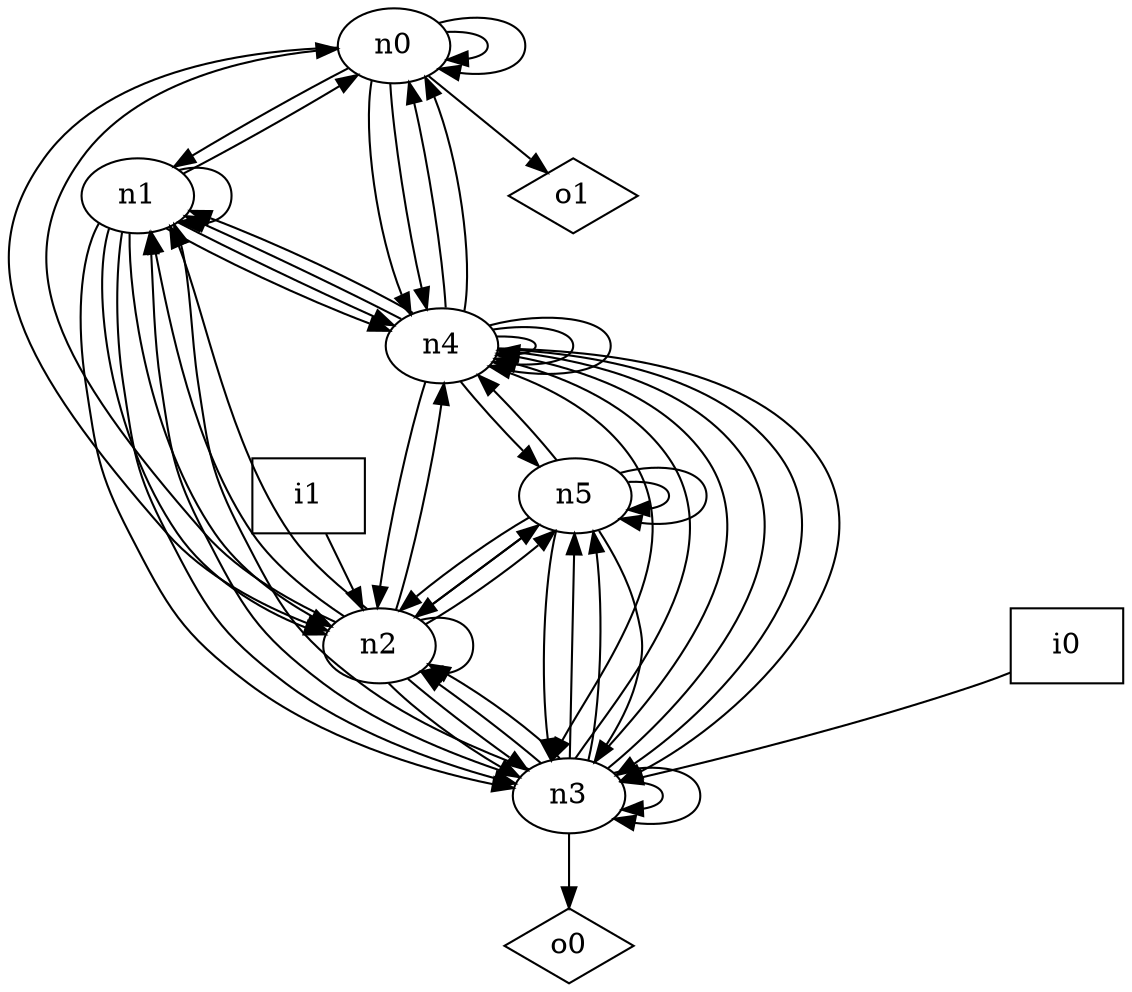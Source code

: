 digraph G {
n0 [label="n0"];
n1 [label="n1"];
n2 [label="n2"];
n3 [label="n3"];
n4 [label="n4"];
n5 [label="n5"];
n6 [label="i0",shape="box"];
n7 [label="i1",shape="box"];
n8 [label="o0",shape="diamond"];
n9 [label="o1",shape="diamond"];
n0 -> n0
n0 -> n0
n0 -> n1
n0 -> n2
n0 -> n4
n0 -> n4
n0 -> n9
n1 -> n0
n1 -> n1
n1 -> n2
n1 -> n2
n1 -> n3
n1 -> n3
n1 -> n4
n1 -> n4
n2 -> n0
n2 -> n1
n2 -> n1
n2 -> n2
n2 -> n3
n2 -> n3
n2 -> n4
n2 -> n5
n2 -> n5
n3 -> n1
n3 -> n1
n3 -> n2
n3 -> n2
n3 -> n3
n3 -> n3
n3 -> n4
n3 -> n4
n3 -> n4
n3 -> n5
n3 -> n5
n3 -> n8
n4 -> n0
n4 -> n0
n4 -> n1
n4 -> n1
n4 -> n2
n4 -> n3
n4 -> n3
n4 -> n3
n4 -> n4
n4 -> n4
n4 -> n4
n4 -> n5
n5 -> n2
n5 -> n2
n5 -> n3
n5 -> n3
n5 -> n4
n5 -> n5
n5 -> n5
n6 -> n3
n7 -> n2
}